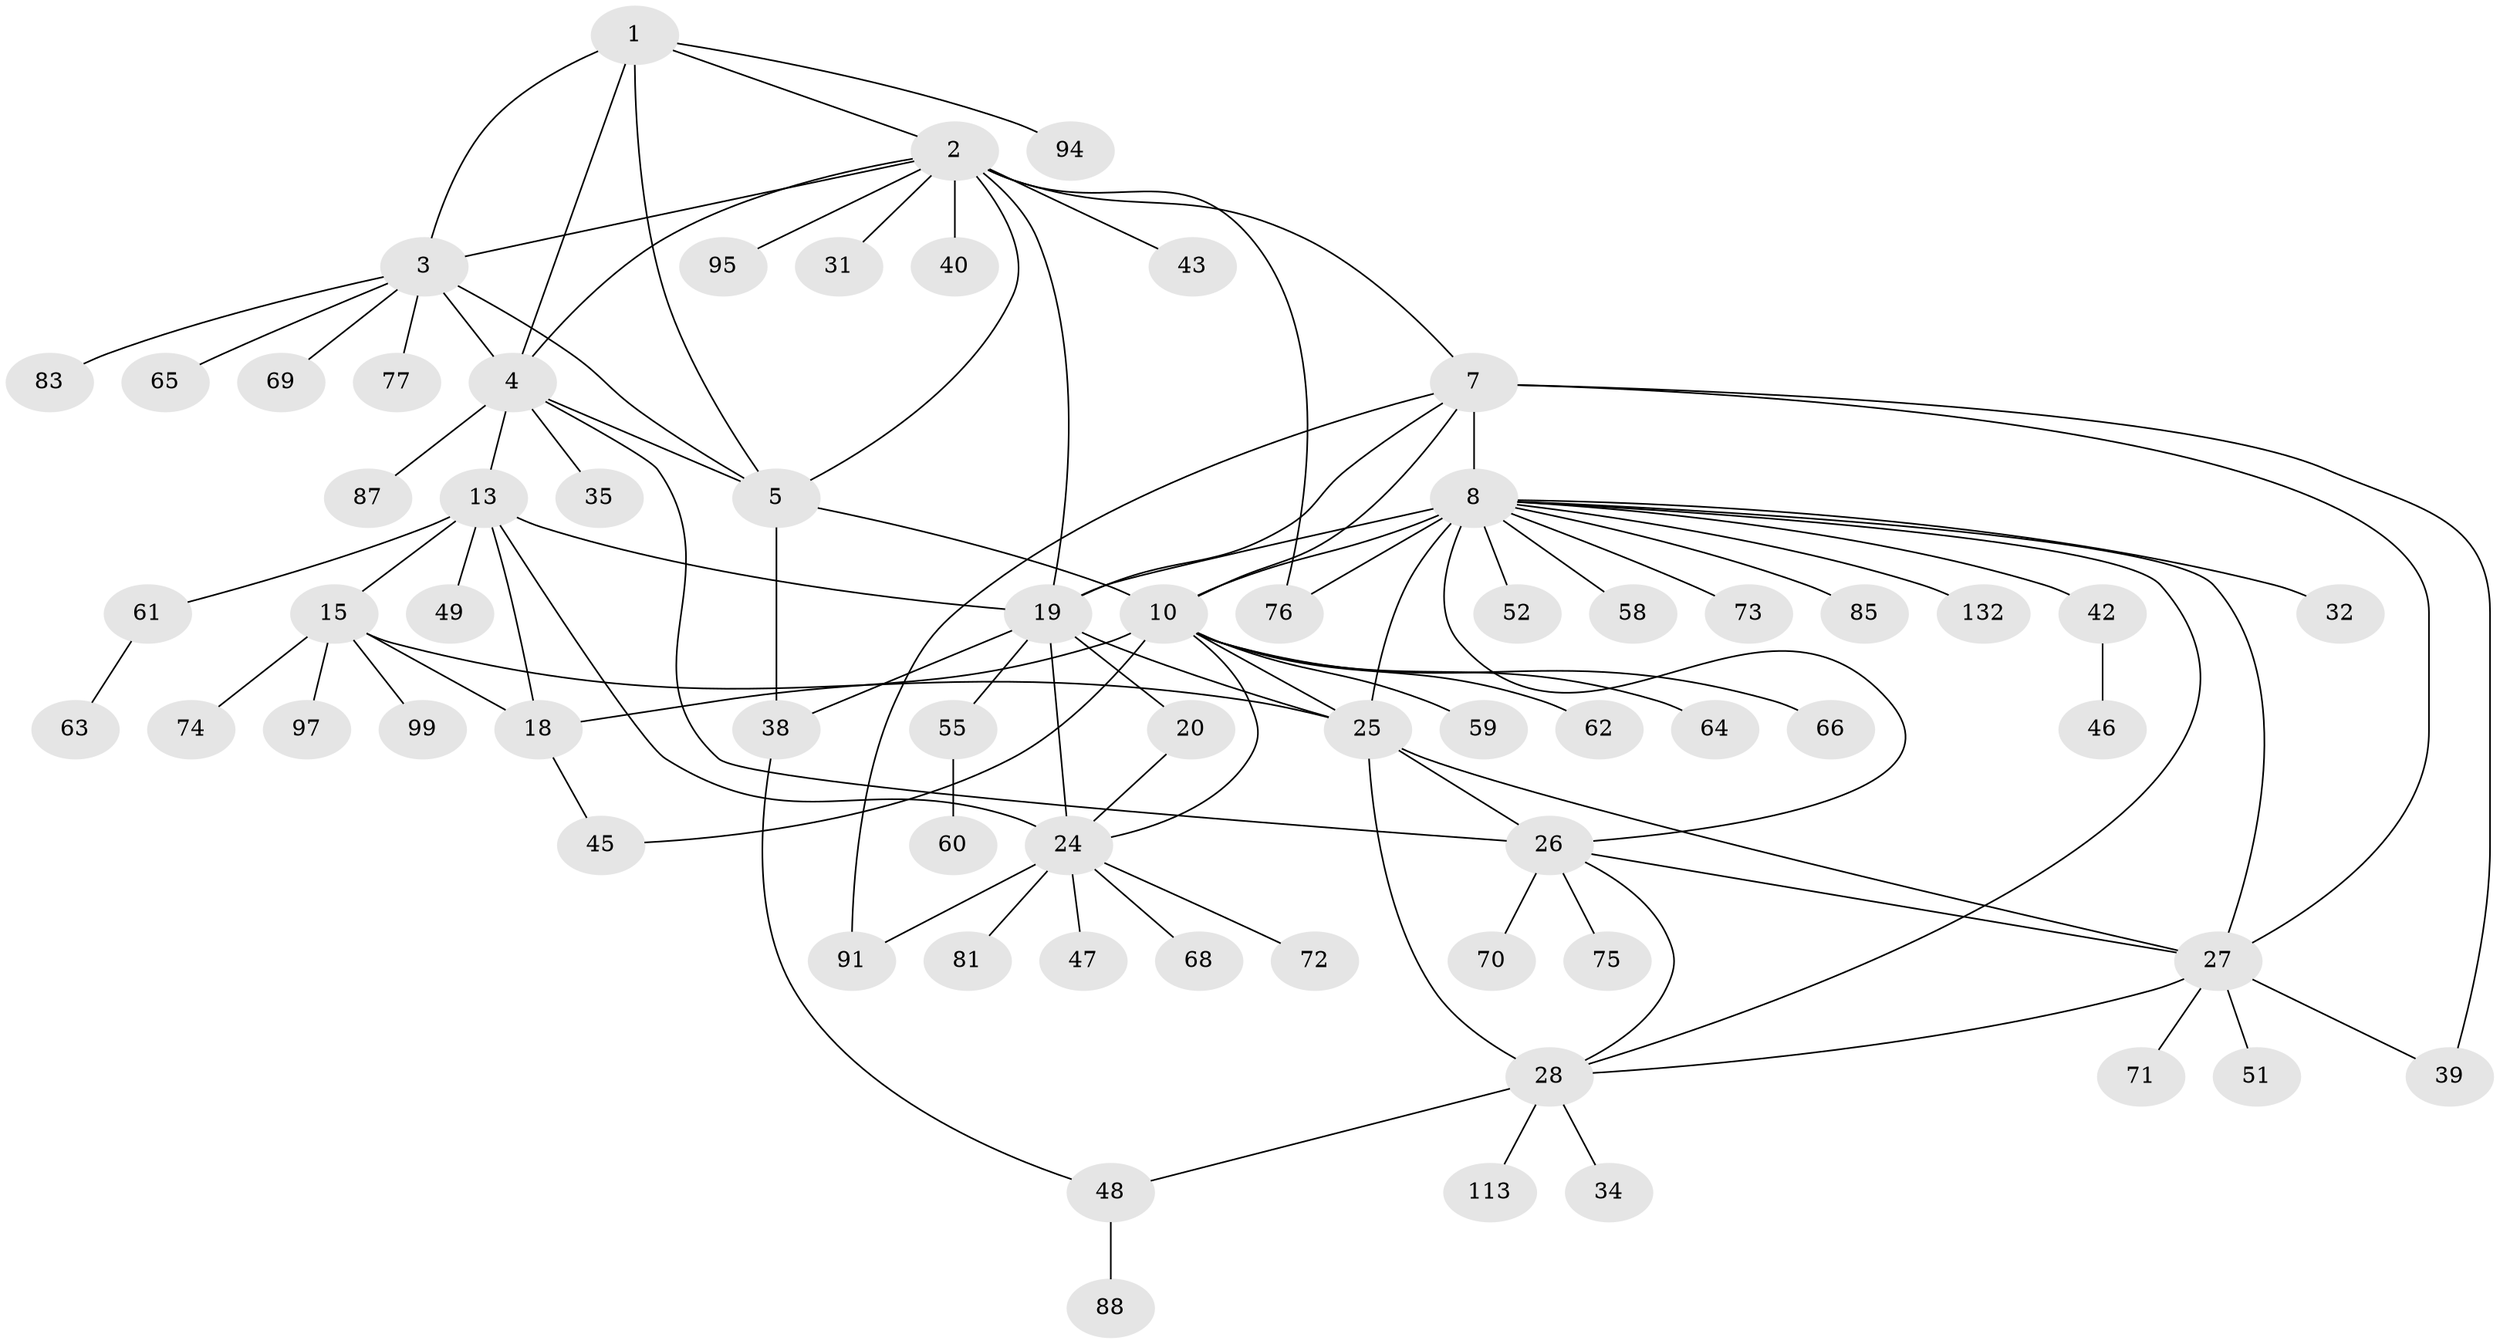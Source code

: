 // original degree distribution, {7: 0.08333333333333333, 12: 0.015151515151515152, 9: 0.045454545454545456, 10: 0.022727272727272728, 11: 0.007575757575757576, 16: 0.007575757575757576, 6: 0.030303030303030304, 8: 0.022727272727272728, 1: 0.5606060606060606, 2: 0.13636363636363635, 3: 0.06060606060606061, 4: 0.007575757575757576}
// Generated by graph-tools (version 1.1) at 2025/19/03/04/25 18:19:29]
// undirected, 66 vertices, 98 edges
graph export_dot {
graph [start="1"]
  node [color=gray90,style=filled];
  1 [super="+33"];
  2;
  3;
  4;
  5 [super="+86+6+57"];
  7 [super="+92+129+82"];
  8 [super="+30+9+11+36+12"];
  10 [super="+90+107+109+54+89"];
  13 [super="+128+114+14+16+80+17"];
  15;
  18;
  19 [super="+23+21+98"];
  20 [super="+101+102"];
  24 [super="+93+37+79+44"];
  25 [super="+53+29+111+123"];
  26;
  27;
  28;
  31;
  32;
  34;
  35 [super="+41"];
  38;
  39;
  40;
  42 [super="+116+56"];
  43;
  45 [super="+126"];
  46 [super="+131"];
  47;
  48;
  49;
  51 [super="+67"];
  52;
  55;
  58;
  59;
  60;
  61 [super="+118"];
  62;
  63;
  64;
  65;
  66 [super="+108"];
  68;
  69;
  70;
  71;
  72;
  73 [super="+121"];
  74;
  75;
  76 [super="+110"];
  77;
  81;
  83;
  85 [super="+122"];
  87;
  88;
  91;
  94;
  95;
  97;
  99;
  113;
  132;
  1 -- 2;
  1 -- 3;
  1 -- 4;
  1 -- 5 [weight=2];
  1 -- 94;
  2 -- 3;
  2 -- 4;
  2 -- 5 [weight=2];
  2 -- 7;
  2 -- 31;
  2 -- 40;
  2 -- 43;
  2 -- 76;
  2 -- 95;
  2 -- 19;
  3 -- 4;
  3 -- 5 [weight=2];
  3 -- 65;
  3 -- 69;
  3 -- 77;
  3 -- 83;
  4 -- 5 [weight=2];
  4 -- 13;
  4 -- 26;
  4 -- 35;
  4 -- 87;
  5 -- 38;
  5 -- 10;
  7 -- 8 [weight=4];
  7 -- 10;
  7 -- 19;
  7 -- 91;
  7 -- 39;
  7 -- 27;
  8 -- 10 [weight=4];
  8 -- 25 [weight=2];
  8 -- 26;
  8 -- 27;
  8 -- 28;
  8 -- 76;
  8 -- 32;
  8 -- 132;
  8 -- 42;
  8 -- 52;
  8 -- 85;
  8 -- 19;
  8 -- 58;
  8 -- 73;
  10 -- 18;
  10 -- 59;
  10 -- 62;
  10 -- 66;
  10 -- 24;
  10 -- 45;
  10 -- 25;
  10 -- 64;
  13 -- 15 [weight=4];
  13 -- 18 [weight=4];
  13 -- 61;
  13 -- 19;
  13 -- 24;
  13 -- 49;
  15 -- 18;
  15 -- 25;
  15 -- 74;
  15 -- 97;
  15 -- 99;
  18 -- 45;
  19 -- 20 [weight=4];
  19 -- 24 [weight=4];
  19 -- 55;
  19 -- 38;
  19 -- 25;
  20 -- 24;
  24 -- 47;
  24 -- 72;
  24 -- 81;
  24 -- 91;
  24 -- 68;
  25 -- 26 [weight=2];
  25 -- 27 [weight=2];
  25 -- 28 [weight=2];
  26 -- 27;
  26 -- 28;
  26 -- 70;
  26 -- 75;
  27 -- 28;
  27 -- 39;
  27 -- 51;
  27 -- 71;
  28 -- 34;
  28 -- 48;
  28 -- 113;
  38 -- 48;
  42 -- 46;
  48 -- 88;
  55 -- 60;
  61 -- 63;
}
